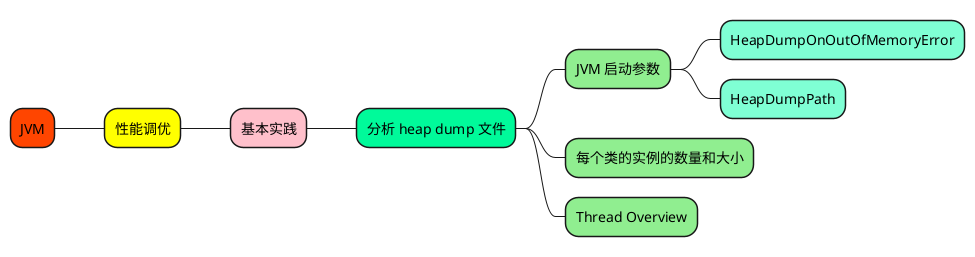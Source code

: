 @startmindmap

+[#OrangeRed] JVM

++[#yellow] 性能调优

+++[#Pink] 基本实践

++++[#MediumSpringGreen] 分析 heap dump 文件

+++++[#LightGreen] JVM 启动参数
++++++[#Aquamarine] HeapDumpOnOutOfMemoryError
++++++[#Aquamarine] HeapDumpPath

+++++[#LightGreen] 每个类的实例的数量和大小

+++++[#LightGreen] Thread Overview


@endmindmap